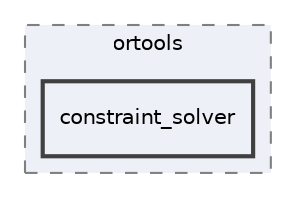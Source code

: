 digraph "constraint_solver"
{
 // LATEX_PDF_SIZE
  edge [fontname="Helvetica",fontsize="10",labelfontname="Helvetica",labelfontsize="10"];
  node [fontname="Helvetica",fontsize="10",shape=record];
  compound=true
  subgraph clusterdir_dd9e6105f85b4b8d1432afc92516bdf4 {
    graph [ bgcolor="#edf0f7", pencolor="grey50", style="filled,dashed,", label="ortools", fontname="Helvetica", fontsize="10", URL="dir_dd9e6105f85b4b8d1432afc92516bdf4.html"]
  dir_37019ba8edd362d5e2e12880bdfa4c61 [shape=box, label="constraint_solver", style="filled,bold,", fillcolor="#edf0f7", color="grey25", URL="dir_37019ba8edd362d5e2e12880bdfa4c61.html"];
  }
}
